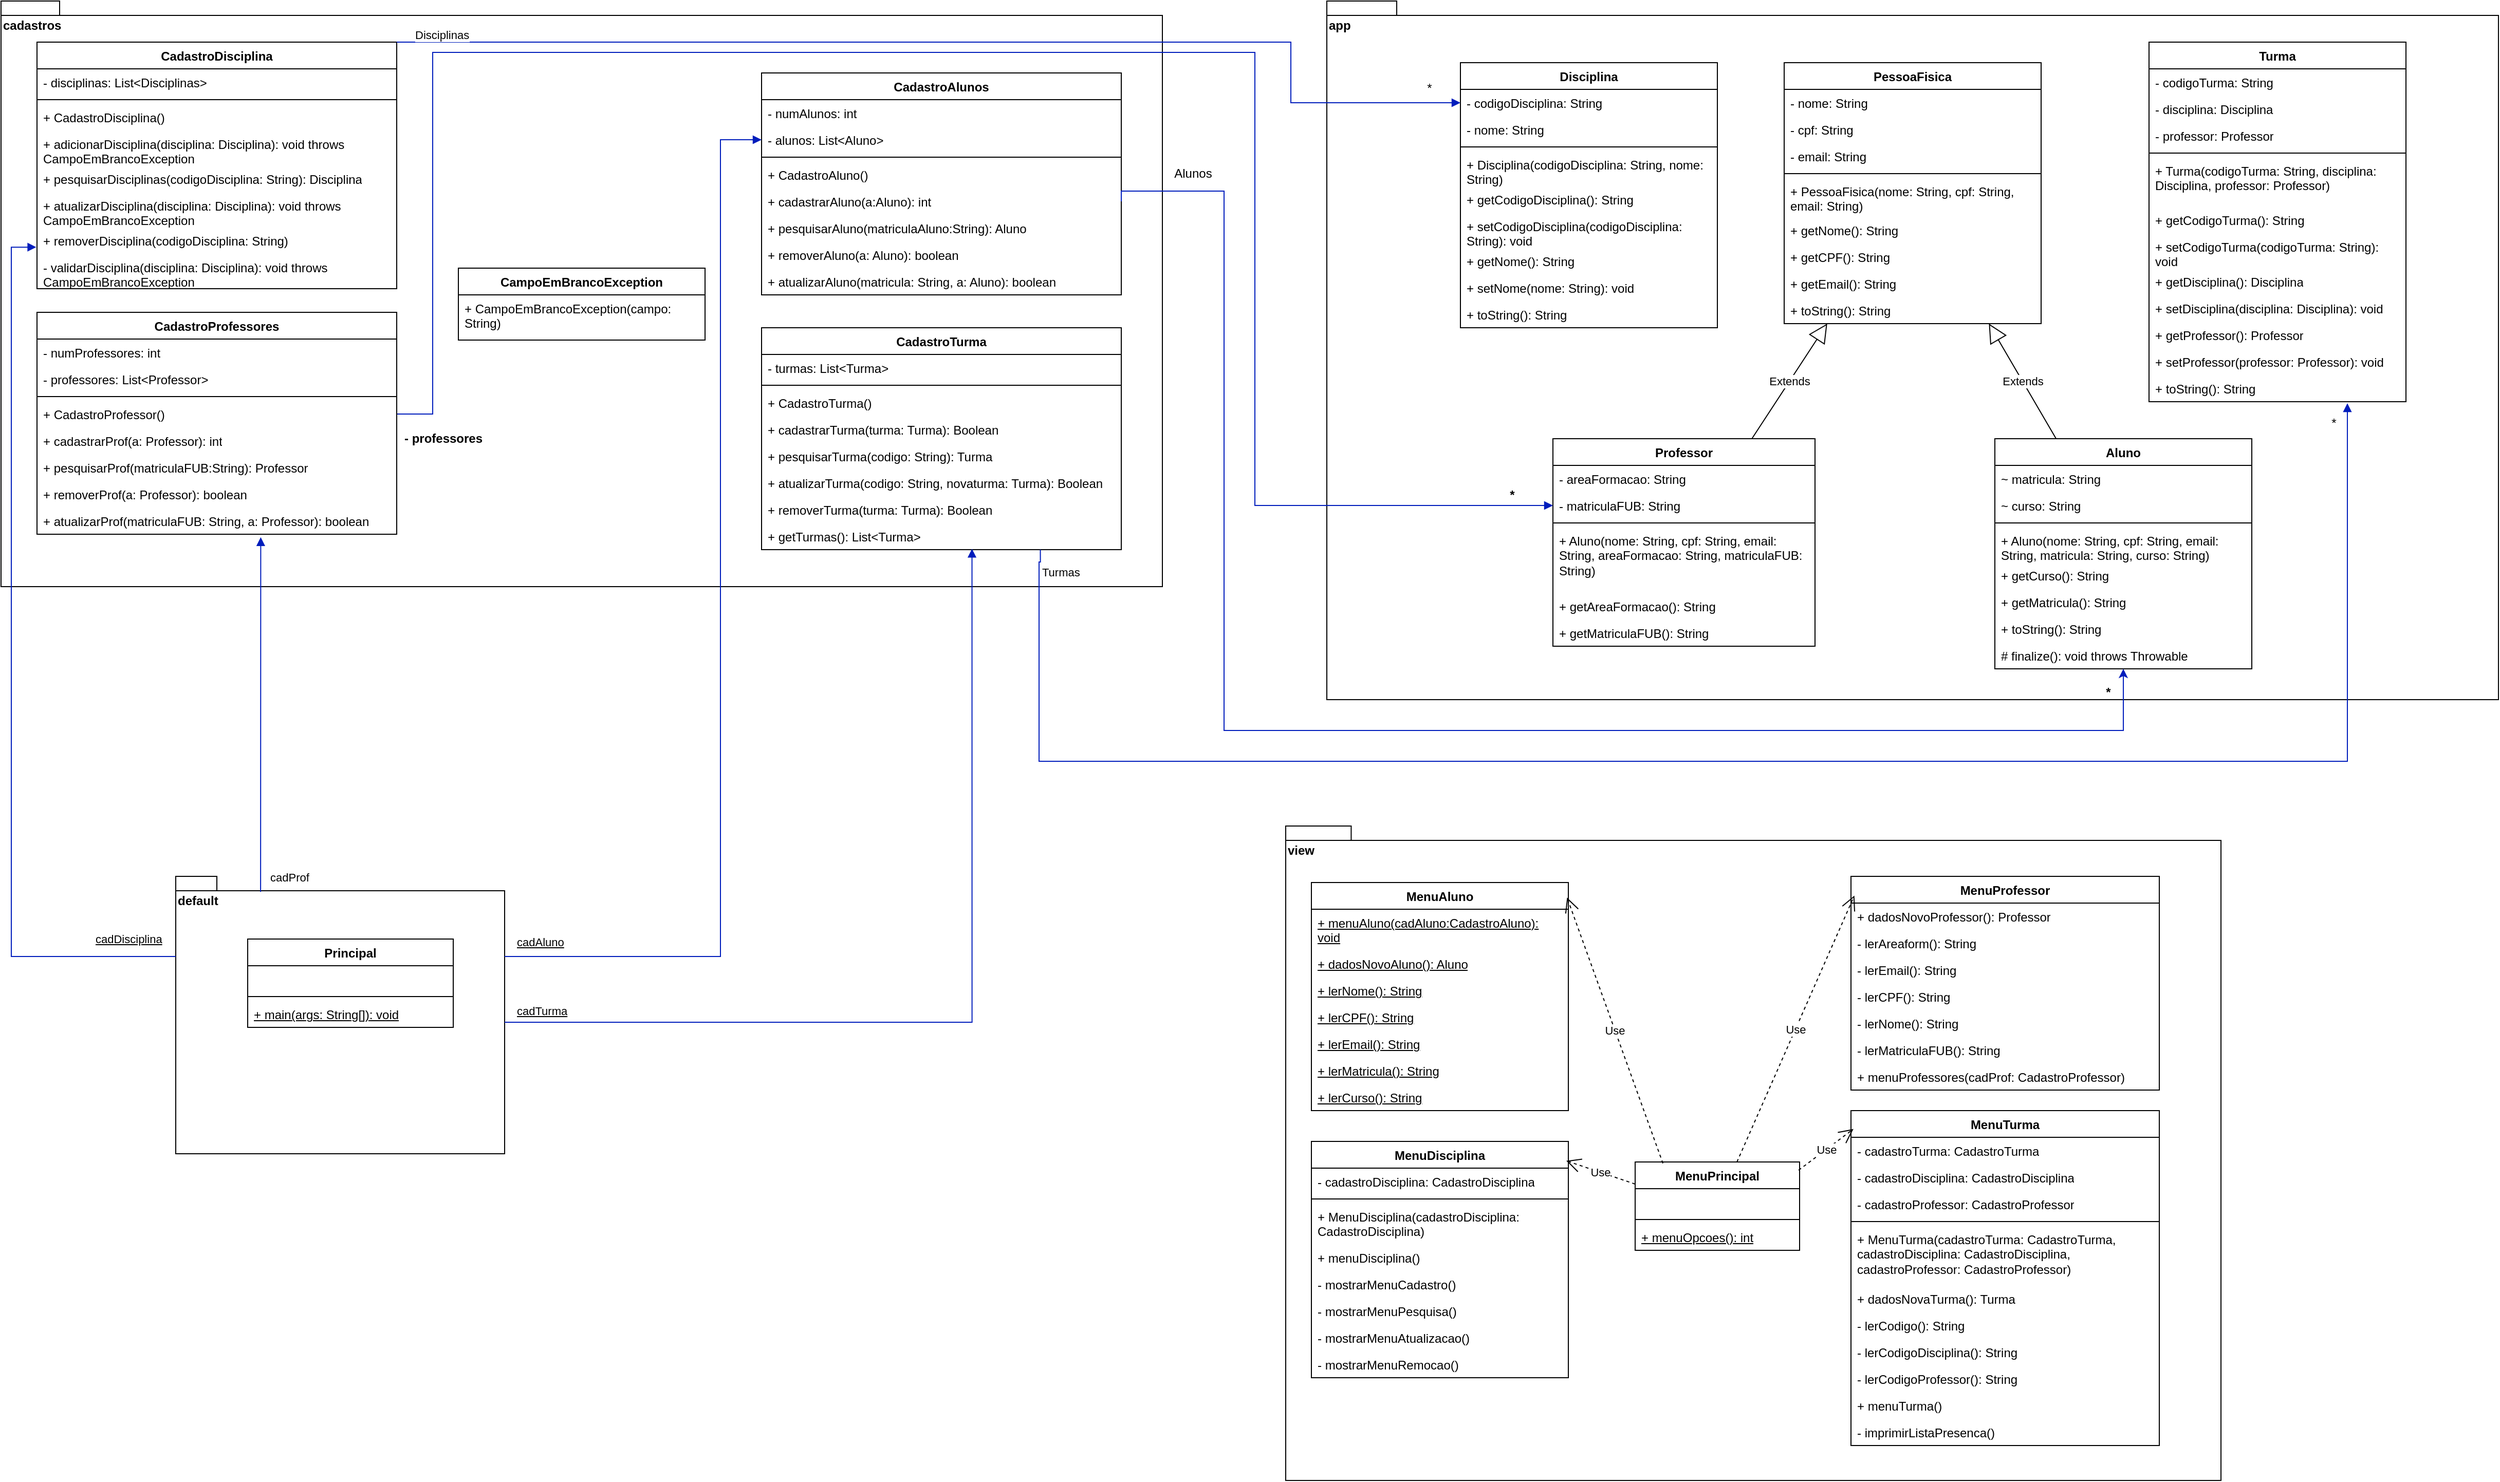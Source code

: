 <mxfile version="24.7.7">
  <diagram name="solucao1" id="-p3BaMuKOZpm5elGWVuN">
    <mxGraphModel dx="2339" dy="759" grid="1" gridSize="10" guides="1" tooltips="1" connect="1" arrows="1" fold="1" page="1" pageScale="1" pageWidth="850" pageHeight="1100" math="0" shadow="0">
      <root>
        <mxCell id="0" />
        <mxCell id="1" parent="0" />
        <mxCell id="d2u42SO0FiiJlaIi8QGN-1" value="app" style="shape=folder;fontStyle=1;spacingTop=10;tabWidth=40;tabHeight=14;tabPosition=left;html=1;whiteSpace=wrap;align=left;horizontal=1;verticalAlign=top;" parent="1" vertex="1">
          <mxGeometry x="440" y="20" width="1140" height="680" as="geometry" />
        </mxCell>
        <mxCell id="d2u42SO0FiiJlaIi8QGN-6" value="&lt;div&gt;PessoaFisica&lt;/div&gt;" style="swimlane;fontStyle=1;align=center;verticalAlign=top;childLayout=stackLayout;horizontal=1;startSize=26;horizontalStack=0;resizeParent=1;resizeParentMax=0;resizeLast=0;collapsible=1;marginBottom=0;whiteSpace=wrap;html=1;" parent="1" vertex="1">
          <mxGeometry x="885" y="80" width="250" height="254" as="geometry" />
        </mxCell>
        <mxCell id="d2u42SO0FiiJlaIi8QGN-7" value="- nome: String" style="text;strokeColor=none;fillColor=none;align=left;verticalAlign=top;spacingLeft=4;spacingRight=4;overflow=hidden;rotatable=0;points=[[0,0.5],[1,0.5]];portConstraint=eastwest;whiteSpace=wrap;html=1;" parent="d2u42SO0FiiJlaIi8QGN-6" vertex="1">
          <mxGeometry y="26" width="250" height="26" as="geometry" />
        </mxCell>
        <mxCell id="d2u42SO0FiiJlaIi8QGN-10" value="&lt;div&gt;- cpf: String&lt;/div&gt;" style="text;strokeColor=none;fillColor=none;align=left;verticalAlign=top;spacingLeft=4;spacingRight=4;overflow=hidden;rotatable=0;points=[[0,0.5],[1,0.5]];portConstraint=eastwest;whiteSpace=wrap;html=1;" parent="d2u42SO0FiiJlaIi8QGN-6" vertex="1">
          <mxGeometry y="52" width="250" height="26" as="geometry" />
        </mxCell>
        <mxCell id="d2u42SO0FiiJlaIi8QGN-11" value="&lt;div&gt;- email: String&lt;/div&gt;" style="text;strokeColor=none;fillColor=none;align=left;verticalAlign=top;spacingLeft=4;spacingRight=4;overflow=hidden;rotatable=0;points=[[0,0.5],[1,0.5]];portConstraint=eastwest;whiteSpace=wrap;html=1;" parent="d2u42SO0FiiJlaIi8QGN-6" vertex="1">
          <mxGeometry y="78" width="250" height="26" as="geometry" />
        </mxCell>
        <mxCell id="d2u42SO0FiiJlaIi8QGN-8" value="" style="line;strokeWidth=1;fillColor=none;align=left;verticalAlign=middle;spacingTop=-1;spacingLeft=3;spacingRight=3;rotatable=0;labelPosition=right;points=[];portConstraint=eastwest;strokeColor=inherit;" parent="d2u42SO0FiiJlaIi8QGN-6" vertex="1">
          <mxGeometry y="104" width="250" height="8" as="geometry" />
        </mxCell>
        <mxCell id="VTceYqMvZqKVrfDTBYch-13" value="+ PessoaFisica(nome: String, cpf: String, email: String)" style="text;strokeColor=none;fillColor=none;align=left;verticalAlign=top;spacingLeft=4;spacingRight=4;overflow=hidden;rotatable=0;points=[[0,0.5],[1,0.5]];portConstraint=eastwest;whiteSpace=wrap;html=1;" parent="d2u42SO0FiiJlaIi8QGN-6" vertex="1">
          <mxGeometry y="112" width="250" height="38" as="geometry" />
        </mxCell>
        <mxCell id="d2u42SO0FiiJlaIi8QGN-9" value="+ getNome(): String" style="text;strokeColor=none;fillColor=none;align=left;verticalAlign=top;spacingLeft=4;spacingRight=4;overflow=hidden;rotatable=0;points=[[0,0.5],[1,0.5]];portConstraint=eastwest;whiteSpace=wrap;html=1;" parent="d2u42SO0FiiJlaIi8QGN-6" vertex="1">
          <mxGeometry y="150" width="250" height="26" as="geometry" />
        </mxCell>
        <mxCell id="OhoQ3pn68nC-WnH5uwuv-24" value="+ getCPF(): String" style="text;strokeColor=none;fillColor=none;align=left;verticalAlign=top;spacingLeft=4;spacingRight=4;overflow=hidden;rotatable=0;points=[[0,0.5],[1,0.5]];portConstraint=eastwest;whiteSpace=wrap;html=1;" parent="d2u42SO0FiiJlaIi8QGN-6" vertex="1">
          <mxGeometry y="176" width="250" height="26" as="geometry" />
        </mxCell>
        <mxCell id="OhoQ3pn68nC-WnH5uwuv-25" value="+ getEmail(): String" style="text;strokeColor=none;fillColor=none;align=left;verticalAlign=top;spacingLeft=4;spacingRight=4;overflow=hidden;rotatable=0;points=[[0,0.5],[1,0.5]];portConstraint=eastwest;whiteSpace=wrap;html=1;" parent="d2u42SO0FiiJlaIi8QGN-6" vertex="1">
          <mxGeometry y="202" width="250" height="26" as="geometry" />
        </mxCell>
        <mxCell id="OhoQ3pn68nC-WnH5uwuv-26" value="+ toString(): String" style="text;strokeColor=none;fillColor=none;align=left;verticalAlign=top;spacingLeft=4;spacingRight=4;overflow=hidden;rotatable=0;points=[[0,0.5],[1,0.5]];portConstraint=eastwest;whiteSpace=wrap;html=1;" parent="d2u42SO0FiiJlaIi8QGN-6" vertex="1">
          <mxGeometry y="228" width="250" height="26" as="geometry" />
        </mxCell>
        <mxCell id="d2u42SO0FiiJlaIi8QGN-12" value="Professor" style="swimlane;fontStyle=1;align=center;verticalAlign=top;childLayout=stackLayout;horizontal=1;startSize=26;horizontalStack=0;resizeParent=1;resizeParentMax=0;resizeLast=0;collapsible=1;marginBottom=0;whiteSpace=wrap;html=1;" parent="1" vertex="1">
          <mxGeometry x="660" y="446" width="255" height="202" as="geometry" />
        </mxCell>
        <mxCell id="d2u42SO0FiiJlaIi8QGN-13" value="- areaFormacao: String" style="text;strokeColor=none;fillColor=none;align=left;verticalAlign=top;spacingLeft=4;spacingRight=4;overflow=hidden;rotatable=0;points=[[0,0.5],[1,0.5]];portConstraint=eastwest;whiteSpace=wrap;html=1;" parent="d2u42SO0FiiJlaIi8QGN-12" vertex="1">
          <mxGeometry y="26" width="255" height="26" as="geometry" />
        </mxCell>
        <mxCell id="d2u42SO0FiiJlaIi8QGN-24" value="&lt;div&gt;- matriculaFUB: String&lt;/div&gt;" style="text;strokeColor=none;fillColor=none;align=left;verticalAlign=top;spacingLeft=4;spacingRight=4;overflow=hidden;rotatable=0;points=[[0,0.5],[1,0.5]];portConstraint=eastwest;whiteSpace=wrap;html=1;" parent="d2u42SO0FiiJlaIi8QGN-12" vertex="1">
          <mxGeometry y="52" width="255" height="26" as="geometry" />
        </mxCell>
        <mxCell id="d2u42SO0FiiJlaIi8QGN-16" value="" style="line;strokeWidth=1;fillColor=none;align=left;verticalAlign=middle;spacingTop=-1;spacingLeft=3;spacingRight=3;rotatable=0;labelPosition=right;points=[];portConstraint=eastwest;strokeColor=inherit;" parent="d2u42SO0FiiJlaIi8QGN-12" vertex="1">
          <mxGeometry y="78" width="255" height="8" as="geometry" />
        </mxCell>
        <mxCell id="VTceYqMvZqKVrfDTBYch-16" value="+ Aluno(nome: String, cpf: String, email: String, areaFormacao: String, matriculaFUB: String)" style="text;strokeColor=none;fillColor=none;align=left;verticalAlign=top;spacingLeft=4;spacingRight=4;overflow=hidden;rotatable=0;points=[[0,0.5],[1,0.5]];portConstraint=eastwest;whiteSpace=wrap;html=1;" parent="d2u42SO0FiiJlaIi8QGN-12" vertex="1">
          <mxGeometry y="86" width="255" height="64" as="geometry" />
        </mxCell>
        <mxCell id="VTceYqMvZqKVrfDTBYch-17" value="+ getAreaFormacao(): String" style="text;strokeColor=none;fillColor=none;align=left;verticalAlign=top;spacingLeft=4;spacingRight=4;overflow=hidden;rotatable=0;points=[[0,0.5],[1,0.5]];portConstraint=eastwest;whiteSpace=wrap;html=1;" parent="d2u42SO0FiiJlaIi8QGN-12" vertex="1">
          <mxGeometry y="150" width="255" height="26" as="geometry" />
        </mxCell>
        <mxCell id="VTceYqMvZqKVrfDTBYch-18" value="+ getMatriculaFUB(): String" style="text;strokeColor=none;fillColor=none;align=left;verticalAlign=top;spacingLeft=4;spacingRight=4;overflow=hidden;rotatable=0;points=[[0,0.5],[1,0.5]];portConstraint=eastwest;whiteSpace=wrap;html=1;" parent="d2u42SO0FiiJlaIi8QGN-12" vertex="1">
          <mxGeometry y="176" width="255" height="26" as="geometry" />
        </mxCell>
        <mxCell id="d2u42SO0FiiJlaIi8QGN-18" value="Aluno" style="swimlane;fontStyle=1;align=center;verticalAlign=top;childLayout=stackLayout;horizontal=1;startSize=26;horizontalStack=0;resizeParent=1;resizeParentMax=0;resizeLast=0;collapsible=1;marginBottom=0;whiteSpace=wrap;html=1;" parent="1" vertex="1">
          <mxGeometry x="1090" y="446" width="250" height="224" as="geometry" />
        </mxCell>
        <mxCell id="d2u42SO0FiiJlaIi8QGN-19" value="~ matricula: String  " style="text;strokeColor=none;fillColor=none;align=left;verticalAlign=top;spacingLeft=4;spacingRight=4;overflow=hidden;rotatable=0;points=[[0,0.5],[1,0.5]];portConstraint=eastwest;whiteSpace=wrap;html=1;" parent="d2u42SO0FiiJlaIi8QGN-18" vertex="1">
          <mxGeometry y="26" width="250" height="26" as="geometry" />
        </mxCell>
        <mxCell id="d2u42SO0FiiJlaIi8QGN-20" value="~ curso: String " style="text;strokeColor=none;fillColor=none;align=left;verticalAlign=top;spacingLeft=4;spacingRight=4;overflow=hidden;rotatable=0;points=[[0,0.5],[1,0.5]];portConstraint=eastwest;whiteSpace=wrap;html=1;" parent="d2u42SO0FiiJlaIi8QGN-18" vertex="1">
          <mxGeometry y="52" width="250" height="26" as="geometry" />
        </mxCell>
        <mxCell id="d2u42SO0FiiJlaIi8QGN-22" value="" style="line;strokeWidth=1;fillColor=none;align=left;verticalAlign=middle;spacingTop=-1;spacingLeft=3;spacingRight=3;rotatable=0;labelPosition=right;points=[];portConstraint=eastwest;strokeColor=inherit;" parent="d2u42SO0FiiJlaIi8QGN-18" vertex="1">
          <mxGeometry y="78" width="250" height="8" as="geometry" />
        </mxCell>
        <mxCell id="VTceYqMvZqKVrfDTBYch-12" value="+ Aluno(nome: String, cpf: String, email: String, matricula: String, curso: String) " style="text;strokeColor=none;fillColor=none;align=left;verticalAlign=top;spacingLeft=4;spacingRight=4;overflow=hidden;rotatable=0;points=[[0,0.5],[1,0.5]];portConstraint=eastwest;whiteSpace=wrap;html=1;" parent="d2u42SO0FiiJlaIi8QGN-18" vertex="1">
          <mxGeometry y="86" width="250" height="34" as="geometry" />
        </mxCell>
        <mxCell id="d2u42SO0FiiJlaIi8QGN-23" value="+ getCurso(): String" style="text;strokeColor=none;fillColor=none;align=left;verticalAlign=top;spacingLeft=4;spacingRight=4;overflow=hidden;rotatable=0;points=[[0,0.5],[1,0.5]];portConstraint=eastwest;whiteSpace=wrap;html=1;" parent="d2u42SO0FiiJlaIi8QGN-18" vertex="1">
          <mxGeometry y="120" width="250" height="26" as="geometry" />
        </mxCell>
        <mxCell id="OhoQ3pn68nC-WnH5uwuv-28" value="&lt;div&gt;+ getMatricula(): String&lt;/div&gt;" style="text;strokeColor=none;fillColor=none;align=left;verticalAlign=top;spacingLeft=4;spacingRight=4;overflow=hidden;rotatable=0;points=[[0,0.5],[1,0.5]];portConstraint=eastwest;whiteSpace=wrap;html=1;" parent="d2u42SO0FiiJlaIi8QGN-18" vertex="1">
          <mxGeometry y="146" width="250" height="26" as="geometry" />
        </mxCell>
        <mxCell id="OhoQ3pn68nC-WnH5uwuv-29" value="+ toString(): String" style="text;strokeColor=none;fillColor=none;align=left;verticalAlign=top;spacingLeft=4;spacingRight=4;overflow=hidden;rotatable=0;points=[[0,0.5],[1,0.5]];portConstraint=eastwest;whiteSpace=wrap;html=1;" parent="d2u42SO0FiiJlaIi8QGN-18" vertex="1">
          <mxGeometry y="172" width="250" height="26" as="geometry" />
        </mxCell>
        <mxCell id="OhoQ3pn68nC-WnH5uwuv-30" value="# finalize():&amp;nbsp;void throws Throwable " style="text;strokeColor=none;fillColor=none;align=left;verticalAlign=top;spacingLeft=4;spacingRight=4;overflow=hidden;rotatable=0;points=[[0,0.5],[1,0.5]];portConstraint=eastwest;whiteSpace=wrap;html=1;" parent="d2u42SO0FiiJlaIi8QGN-18" vertex="1">
          <mxGeometry y="198" width="250" height="26" as="geometry" />
        </mxCell>
        <mxCell id="d2u42SO0FiiJlaIi8QGN-25" value="Extends" style="endArrow=block;endSize=16;endFill=0;html=1;rounded=0;" parent="1" source="d2u42SO0FiiJlaIi8QGN-12" target="d2u42SO0FiiJlaIi8QGN-6" edge="1">
          <mxGeometry width="160" relative="1" as="geometry">
            <mxPoint x="380" y="380" as="sourcePoint" />
            <mxPoint x="540" y="380" as="targetPoint" />
          </mxGeometry>
        </mxCell>
        <mxCell id="d2u42SO0FiiJlaIi8QGN-26" value="Extends" style="endArrow=block;endSize=16;endFill=0;html=1;rounded=0;" parent="1" source="d2u42SO0FiiJlaIi8QGN-18" target="d2u42SO0FiiJlaIi8QGN-6" edge="1">
          <mxGeometry width="160" relative="1" as="geometry">
            <mxPoint x="380" y="380" as="sourcePoint" />
            <mxPoint x="540" y="380" as="targetPoint" />
          </mxGeometry>
        </mxCell>
        <mxCell id="d2u42SO0FiiJlaIi8QGN-27" value="&lt;div&gt;cadastros&lt;/div&gt;" style="shape=folder;fontStyle=1;spacingTop=10;tabWidth=40;tabHeight=14;tabPosition=left;html=1;whiteSpace=wrap;align=left;horizontal=1;verticalAlign=top;" parent="1" vertex="1">
          <mxGeometry x="-850" y="20" width="1130" height="570" as="geometry" />
        </mxCell>
        <mxCell id="d2u42SO0FiiJlaIi8QGN-35" value="CadastroAlunos" style="swimlane;fontStyle=1;align=center;verticalAlign=top;childLayout=stackLayout;horizontal=1;startSize=26;horizontalStack=0;resizeParent=1;resizeParentMax=0;resizeLast=0;collapsible=1;marginBottom=0;whiteSpace=wrap;html=1;" parent="1" vertex="1">
          <mxGeometry x="-110" y="90" width="350" height="216" as="geometry" />
        </mxCell>
        <mxCell id="d2u42SO0FiiJlaIi8QGN-36" value="- numAlunos: int" style="text;strokeColor=none;fillColor=none;align=left;verticalAlign=top;spacingLeft=4;spacingRight=4;overflow=hidden;rotatable=0;points=[[0,0.5],[1,0.5]];portConstraint=eastwest;whiteSpace=wrap;html=1;" parent="d2u42SO0FiiJlaIi8QGN-35" vertex="1">
          <mxGeometry y="26" width="350" height="26" as="geometry" />
        </mxCell>
        <mxCell id="8uST7mxdApSF2YCdKlod-2" value="- alunos: List&amp;lt;Aluno&amp;gt;&lt;div&gt;&lt;br/&gt;&lt;/div&gt;" style="text;strokeColor=none;fillColor=none;align=left;verticalAlign=top;spacingLeft=4;spacingRight=4;overflow=hidden;rotatable=0;points=[[0,0.5],[1,0.5]];portConstraint=eastwest;whiteSpace=wrap;html=1;" parent="d2u42SO0FiiJlaIi8QGN-35" vertex="1">
          <mxGeometry y="52" width="350" height="26" as="geometry" />
        </mxCell>
        <mxCell id="d2u42SO0FiiJlaIi8QGN-37" value="" style="line;strokeWidth=1;fillColor=none;align=left;verticalAlign=middle;spacingTop=-1;spacingLeft=3;spacingRight=3;rotatable=0;labelPosition=right;points=[];portConstraint=eastwest;strokeColor=inherit;" parent="d2u42SO0FiiJlaIi8QGN-35" vertex="1">
          <mxGeometry y="78" width="350" height="8" as="geometry" />
        </mxCell>
        <mxCell id="8uST7mxdApSF2YCdKlod-3" value="+ CadastroAluno()" style="text;strokeColor=none;fillColor=none;align=left;verticalAlign=top;spacingLeft=4;spacingRight=4;overflow=hidden;rotatable=0;points=[[0,0.5],[1,0.5]];portConstraint=eastwest;whiteSpace=wrap;html=1;" parent="d2u42SO0FiiJlaIi8QGN-35" vertex="1">
          <mxGeometry y="86" width="350" height="26" as="geometry" />
        </mxCell>
        <mxCell id="d2u42SO0FiiJlaIi8QGN-38" value="+ cadastrarAluno(a:Aluno): int" style="text;strokeColor=none;fillColor=none;align=left;verticalAlign=top;spacingLeft=4;spacingRight=4;overflow=hidden;rotatable=0;points=[[0,0.5],[1,0.5]];portConstraint=eastwest;whiteSpace=wrap;html=1;" parent="d2u42SO0FiiJlaIi8QGN-35" vertex="1">
          <mxGeometry y="112" width="350" height="26" as="geometry" />
        </mxCell>
        <mxCell id="d2u42SO0FiiJlaIi8QGN-39" value="+ pesquisarAluno(matriculaAluno:String): Aluno" style="text;strokeColor=none;fillColor=none;align=left;verticalAlign=top;spacingLeft=4;spacingRight=4;overflow=hidden;rotatable=0;points=[[0,0.5],[1,0.5]];portConstraint=eastwest;whiteSpace=wrap;html=1;" parent="d2u42SO0FiiJlaIi8QGN-35" vertex="1">
          <mxGeometry y="138" width="350" height="26" as="geometry" />
        </mxCell>
        <mxCell id="d2u42SO0FiiJlaIi8QGN-40" value="+ removerAluno(a: Aluno): boolean" style="text;strokeColor=none;fillColor=none;align=left;verticalAlign=top;spacingLeft=4;spacingRight=4;overflow=hidden;rotatable=0;points=[[0,0.5],[1,0.5]];portConstraint=eastwest;whiteSpace=wrap;html=1;" parent="d2u42SO0FiiJlaIi8QGN-35" vertex="1">
          <mxGeometry y="164" width="350" height="26" as="geometry" />
        </mxCell>
        <mxCell id="d2u42SO0FiiJlaIi8QGN-41" value="+ atualizarAluno(matricula: String, a: Aluno): boolean" style="text;strokeColor=none;fillColor=none;align=left;verticalAlign=top;spacingLeft=4;spacingRight=4;overflow=hidden;rotatable=0;points=[[0,0.5],[1,0.5]];portConstraint=eastwest;whiteSpace=wrap;html=1;" parent="d2u42SO0FiiJlaIi8QGN-35" vertex="1">
          <mxGeometry y="190" width="350" height="26" as="geometry" />
        </mxCell>
        <mxCell id="OhoQ3pn68nC-WnH5uwuv-1" value="view" style="shape=folder;fontStyle=1;spacingTop=10;tabWidth=40;tabHeight=14;tabPosition=left;html=1;whiteSpace=wrap;align=left;horizontal=1;verticalAlign=top;" parent="1" vertex="1">
          <mxGeometry x="400" y="823" width="910" height="637" as="geometry" />
        </mxCell>
        <mxCell id="OhoQ3pn68nC-WnH5uwuv-2" value="MenuPrincipal" style="swimlane;fontStyle=1;align=center;verticalAlign=top;childLayout=stackLayout;horizontal=1;startSize=26;horizontalStack=0;resizeParent=1;resizeParentMax=0;resizeLast=0;collapsible=1;marginBottom=0;whiteSpace=wrap;html=1;" parent="1" vertex="1">
          <mxGeometry x="740" y="1150" width="160" height="86" as="geometry" />
        </mxCell>
        <mxCell id="OhoQ3pn68nC-WnH5uwuv-3" value="&amp;nbsp;" style="text;strokeColor=none;fillColor=none;align=left;verticalAlign=top;spacingLeft=4;spacingRight=4;overflow=hidden;rotatable=0;points=[[0,0.5],[1,0.5]];portConstraint=eastwest;whiteSpace=wrap;html=1;" parent="OhoQ3pn68nC-WnH5uwuv-2" vertex="1">
          <mxGeometry y="26" width="160" height="26" as="geometry" />
        </mxCell>
        <mxCell id="OhoQ3pn68nC-WnH5uwuv-4" value="" style="line;strokeWidth=1;fillColor=none;align=left;verticalAlign=middle;spacingTop=-1;spacingLeft=3;spacingRight=3;rotatable=0;labelPosition=right;points=[];portConstraint=eastwest;strokeColor=inherit;" parent="OhoQ3pn68nC-WnH5uwuv-2" vertex="1">
          <mxGeometry y="52" width="160" height="8" as="geometry" />
        </mxCell>
        <mxCell id="OhoQ3pn68nC-WnH5uwuv-5" value="+ menuOpcoes(): int" style="text;strokeColor=none;fillColor=none;align=left;verticalAlign=top;spacingLeft=4;spacingRight=4;overflow=hidden;rotatable=0;points=[[0,0.5],[1,0.5]];portConstraint=eastwest;whiteSpace=wrap;html=1;fontStyle=4;" parent="OhoQ3pn68nC-WnH5uwuv-2" vertex="1">
          <mxGeometry y="60" width="160" height="26" as="geometry" />
        </mxCell>
        <mxCell id="OhoQ3pn68nC-WnH5uwuv-6" value="MenuAluno" style="swimlane;fontStyle=1;align=center;verticalAlign=top;childLayout=stackLayout;horizontal=1;startSize=26;horizontalStack=0;resizeParent=1;resizeParentMax=0;resizeLast=0;collapsible=1;marginBottom=0;whiteSpace=wrap;html=1;" parent="1" vertex="1">
          <mxGeometry x="425" y="878" width="250" height="222" as="geometry" />
        </mxCell>
        <mxCell id="OhoQ3pn68nC-WnH5uwuv-9" value="+ menuAluno(cadAluno:CadastroAluno): void" style="text;strokeColor=none;fillColor=none;align=left;verticalAlign=top;spacingLeft=4;spacingRight=4;overflow=hidden;rotatable=0;points=[[0,0.5],[1,0.5]];portConstraint=eastwest;whiteSpace=wrap;html=1;fontStyle=4;" parent="OhoQ3pn68nC-WnH5uwuv-6" vertex="1">
          <mxGeometry y="26" width="250" height="40" as="geometry" />
        </mxCell>
        <mxCell id="OhoQ3pn68nC-WnH5uwuv-10" value="+ dadosNovoAluno(): Aluno" style="text;strokeColor=none;fillColor=none;align=left;verticalAlign=top;spacingLeft=4;spacingRight=4;overflow=hidden;rotatable=0;points=[[0,0.5],[1,0.5]];portConstraint=eastwest;whiteSpace=wrap;html=1;fontStyle=4;" parent="OhoQ3pn68nC-WnH5uwuv-6" vertex="1">
          <mxGeometry y="66" width="250" height="26" as="geometry" />
        </mxCell>
        <mxCell id="OhoQ3pn68nC-WnH5uwuv-11" value="+ lerNome(): String" style="text;strokeColor=none;fillColor=none;align=left;verticalAlign=top;spacingLeft=4;spacingRight=4;overflow=hidden;rotatable=0;points=[[0,0.5],[1,0.5]];portConstraint=eastwest;whiteSpace=wrap;html=1;fontStyle=4;" parent="OhoQ3pn68nC-WnH5uwuv-6" vertex="1">
          <mxGeometry y="92" width="250" height="26" as="geometry" />
        </mxCell>
        <mxCell id="OhoQ3pn68nC-WnH5uwuv-15" value="+ lerCPF(): String" style="text;strokeColor=none;fillColor=none;align=left;verticalAlign=top;spacingLeft=4;spacingRight=4;overflow=hidden;rotatable=0;points=[[0,0.5],[1,0.5]];portConstraint=eastwest;whiteSpace=wrap;html=1;fontStyle=4;" parent="OhoQ3pn68nC-WnH5uwuv-6" vertex="1">
          <mxGeometry y="118" width="250" height="26" as="geometry" />
        </mxCell>
        <mxCell id="OhoQ3pn68nC-WnH5uwuv-12" value="+ lerEmail(): String" style="text;strokeColor=none;fillColor=none;align=left;verticalAlign=top;spacingLeft=4;spacingRight=4;overflow=hidden;rotatable=0;points=[[0,0.5],[1,0.5]];portConstraint=eastwest;whiteSpace=wrap;html=1;fontStyle=4;" parent="OhoQ3pn68nC-WnH5uwuv-6" vertex="1">
          <mxGeometry y="144" width="250" height="26" as="geometry" />
        </mxCell>
        <mxCell id="OhoQ3pn68nC-WnH5uwuv-13" value="+ lerMatricula(): String" style="text;strokeColor=none;fillColor=none;align=left;verticalAlign=top;spacingLeft=4;spacingRight=4;overflow=hidden;rotatable=0;points=[[0,0.5],[1,0.5]];portConstraint=eastwest;whiteSpace=wrap;html=1;fontStyle=4;" parent="OhoQ3pn68nC-WnH5uwuv-6" vertex="1">
          <mxGeometry y="170" width="250" height="26" as="geometry" />
        </mxCell>
        <mxCell id="OhoQ3pn68nC-WnH5uwuv-14" value="+ lerCurso(): String" style="text;strokeColor=none;fillColor=none;align=left;verticalAlign=top;spacingLeft=4;spacingRight=4;overflow=hidden;rotatable=0;points=[[0,0.5],[1,0.5]];portConstraint=eastwest;whiteSpace=wrap;html=1;fontStyle=4;" parent="OhoQ3pn68nC-WnH5uwuv-6" vertex="1">
          <mxGeometry y="196" width="250" height="26" as="geometry" />
        </mxCell>
        <mxCell id="OhoQ3pn68nC-WnH5uwuv-17" value="default" style="shape=folder;fontStyle=1;spacingTop=10;tabWidth=40;tabHeight=14;tabPosition=left;html=1;whiteSpace=wrap;verticalAlign=top;align=left;" parent="1" vertex="1">
          <mxGeometry x="-680" y="872" width="320" height="270" as="geometry" />
        </mxCell>
        <mxCell id="OhoQ3pn68nC-WnH5uwuv-18" value="Principal" style="swimlane;fontStyle=1;align=center;verticalAlign=top;childLayout=stackLayout;horizontal=1;startSize=26;horizontalStack=0;resizeParent=1;resizeParentMax=0;resizeLast=0;collapsible=1;marginBottom=0;whiteSpace=wrap;html=1;" parent="1" vertex="1">
          <mxGeometry x="-610" y="933" width="200" height="86" as="geometry" />
        </mxCell>
        <mxCell id="OhoQ3pn68nC-WnH5uwuv-19" value="&amp;nbsp;" style="text;strokeColor=none;fillColor=none;align=left;verticalAlign=top;spacingLeft=4;spacingRight=4;overflow=hidden;rotatable=0;points=[[0,0.5],[1,0.5]];portConstraint=eastwest;whiteSpace=wrap;html=1;" parent="OhoQ3pn68nC-WnH5uwuv-18" vertex="1">
          <mxGeometry y="26" width="200" height="26" as="geometry" />
        </mxCell>
        <mxCell id="OhoQ3pn68nC-WnH5uwuv-20" value="" style="line;strokeWidth=1;fillColor=none;align=left;verticalAlign=middle;spacingTop=-1;spacingLeft=3;spacingRight=3;rotatable=0;labelPosition=right;points=[];portConstraint=eastwest;strokeColor=inherit;" parent="OhoQ3pn68nC-WnH5uwuv-18" vertex="1">
          <mxGeometry y="52" width="200" height="8" as="geometry" />
        </mxCell>
        <mxCell id="OhoQ3pn68nC-WnH5uwuv-21" value="+ main(args: String[]): void" style="text;strokeColor=none;fillColor=none;align=left;verticalAlign=top;spacingLeft=4;spacingRight=4;overflow=hidden;rotatable=0;points=[[0,0.5],[1,0.5]];portConstraint=eastwest;whiteSpace=wrap;html=1;fontStyle=4;" parent="OhoQ3pn68nC-WnH5uwuv-18" vertex="1">
          <mxGeometry y="60" width="200" height="26" as="geometry" />
        </mxCell>
        <mxCell id="OhoQ3pn68nC-WnH5uwuv-22" value="" style="endArrow=block;endFill=1;html=1;edgeStyle=orthogonalEdgeStyle;align=left;verticalAlign=top;rounded=0;exitX=0;exitY=0;exitDx=320;exitDy=78;exitPerimeter=0;entryX=0;entryY=0.5;entryDx=0;entryDy=0;fillColor=#0050ef;strokeColor=#001DBC;" parent="1" source="OhoQ3pn68nC-WnH5uwuv-17" target="8uST7mxdApSF2YCdKlod-2" edge="1">
          <mxGeometry x="-1" relative="1" as="geometry">
            <mxPoint x="800" y="872" as="sourcePoint" />
            <mxPoint x="-90" y="670" as="targetPoint" />
            <Array as="points">
              <mxPoint x="-150" y="950" />
              <mxPoint x="-150" y="155" />
            </Array>
          </mxGeometry>
        </mxCell>
        <mxCell id="OhoQ3pn68nC-WnH5uwuv-23" value="cadAluno" style="edgeLabel;resizable=0;html=1;align=left;verticalAlign=bottom;fontStyle=4;" parent="OhoQ3pn68nC-WnH5uwuv-22" connectable="0" vertex="1">
          <mxGeometry x="-1" relative="1" as="geometry">
            <mxPoint x="10" y="-6" as="offset" />
          </mxGeometry>
        </mxCell>
        <mxCell id="d2u42SO0FiiJlaIi8QGN-48" value="*" style="text;align=center;fontStyle=1;verticalAlign=middle;spacingLeft=3;spacingRight=3;strokeColor=none;rotatable=0;points=[[0,0.5],[1,0.5]];portConstraint=eastwest;html=1;" parent="1" vertex="1">
          <mxGeometry x="1160" y="680" width="80" height="26" as="geometry" />
        </mxCell>
        <mxCell id="d2u42SO0FiiJlaIi8QGN-44" value="- professores" style="text;align=center;fontStyle=1;verticalAlign=middle;spacingLeft=3;spacingRight=3;strokeColor=none;rotatable=0;points=[[0,0.5],[1,0.5]];portConstraint=eastwest;html=1;" parent="1" vertex="1">
          <mxGeometry x="-460" y="433" width="80" height="26" as="geometry" />
        </mxCell>
        <mxCell id="d2u42SO0FiiJlaIi8QGN-43" style="edgeStyle=orthogonalEdgeStyle;rounded=0;orthogonalLoop=1;jettySize=auto;html=1;strokeColor=#001DBC;fillColor=#0050ef;exitX=1;exitY=0.5;exitDx=0;exitDy=0;" parent="1" source="d2u42SO0FiiJlaIi8QGN-38" target="d2u42SO0FiiJlaIi8QGN-18" edge="1">
          <mxGeometry relative="1" as="geometry">
            <Array as="points">
              <mxPoint x="240" y="205" />
              <mxPoint x="340" y="205" />
              <mxPoint x="340" y="730" />
              <mxPoint x="1215" y="730" />
            </Array>
          </mxGeometry>
        </mxCell>
        <mxCell id="sfMZy9mqWGkMuVcWeqMY-1" value="Turma" style="swimlane;fontStyle=1;align=center;verticalAlign=top;childLayout=stackLayout;horizontal=1;startSize=26;horizontalStack=0;resizeParent=1;resizeParentMax=0;resizeLast=0;collapsible=1;marginBottom=0;whiteSpace=wrap;html=1;" parent="1" vertex="1">
          <mxGeometry x="1240" y="60" width="250" height="350" as="geometry" />
        </mxCell>
        <mxCell id="sfMZy9mqWGkMuVcWeqMY-2" value="- codigoTurma: String " style="text;strokeColor=none;fillColor=none;align=left;verticalAlign=top;spacingLeft=4;spacingRight=4;overflow=hidden;rotatable=0;points=[[0,0.5],[1,0.5]];portConstraint=eastwest;whiteSpace=wrap;html=1;" parent="sfMZy9mqWGkMuVcWeqMY-1" vertex="1">
          <mxGeometry y="26" width="250" height="26" as="geometry" />
        </mxCell>
        <mxCell id="VTceYqMvZqKVrfDTBYch-2" value="- disciplina: Disciplina " style="text;strokeColor=none;fillColor=none;align=left;verticalAlign=top;spacingLeft=4;spacingRight=4;overflow=hidden;rotatable=0;points=[[0,0.5],[1,0.5]];portConstraint=eastwest;whiteSpace=wrap;html=1;" parent="sfMZy9mqWGkMuVcWeqMY-1" vertex="1">
          <mxGeometry y="52" width="250" height="26" as="geometry" />
        </mxCell>
        <mxCell id="VTceYqMvZqKVrfDTBYch-3" value="- professor: Professor  " style="text;strokeColor=none;fillColor=none;align=left;verticalAlign=top;spacingLeft=4;spacingRight=4;overflow=hidden;rotatable=0;points=[[0,0.5],[1,0.5]];portConstraint=eastwest;whiteSpace=wrap;html=1;" parent="sfMZy9mqWGkMuVcWeqMY-1" vertex="1">
          <mxGeometry y="78" width="250" height="26" as="geometry" />
        </mxCell>
        <mxCell id="sfMZy9mqWGkMuVcWeqMY-3" value="" style="line;strokeWidth=1;fillColor=none;align=left;verticalAlign=middle;spacingTop=-1;spacingLeft=3;spacingRight=3;rotatable=0;labelPosition=right;points=[];portConstraint=eastwest;strokeColor=inherit;" parent="sfMZy9mqWGkMuVcWeqMY-1" vertex="1">
          <mxGeometry y="104" width="250" height="8" as="geometry" />
        </mxCell>
        <mxCell id="VTceYqMvZqKVrfDTBYch-5" value="+ Turma(codigoTurma: String, disciplina: Disciplina,&amp;nbsp;professor: Professor) " style="text;strokeColor=none;fillColor=none;align=left;verticalAlign=top;spacingLeft=4;spacingRight=4;overflow=hidden;rotatable=0;points=[[0,0.5],[1,0.5]];portConstraint=eastwest;whiteSpace=wrap;html=1;" parent="sfMZy9mqWGkMuVcWeqMY-1" vertex="1">
          <mxGeometry y="112" width="250" height="48" as="geometry" />
        </mxCell>
        <mxCell id="VTceYqMvZqKVrfDTBYch-6" value="+ getCodigoTurma(): String   " style="text;strokeColor=none;fillColor=none;align=left;verticalAlign=top;spacingLeft=4;spacingRight=4;overflow=hidden;rotatable=0;points=[[0,0.5],[1,0.5]];portConstraint=eastwest;whiteSpace=wrap;html=1;" parent="sfMZy9mqWGkMuVcWeqMY-1" vertex="1">
          <mxGeometry y="160" width="250" height="26" as="geometry" />
        </mxCell>
        <mxCell id="VTceYqMvZqKVrfDTBYch-7" value="+ setCodigoTurma(codigoTurma: String): void" style="text;strokeColor=none;fillColor=none;align=left;verticalAlign=top;spacingLeft=4;spacingRight=4;overflow=hidden;rotatable=0;points=[[0,0.5],[1,0.5]];portConstraint=eastwest;whiteSpace=wrap;html=1;" parent="sfMZy9mqWGkMuVcWeqMY-1" vertex="1">
          <mxGeometry y="186" width="250" height="34" as="geometry" />
        </mxCell>
        <mxCell id="VTceYqMvZqKVrfDTBYch-10" value="+ getDisciplina(): Disciplina" style="text;strokeColor=none;fillColor=none;align=left;verticalAlign=top;spacingLeft=4;spacingRight=4;overflow=hidden;rotatable=0;points=[[0,0.5],[1,0.5]];portConstraint=eastwest;whiteSpace=wrap;html=1;" parent="sfMZy9mqWGkMuVcWeqMY-1" vertex="1">
          <mxGeometry y="220" width="250" height="26" as="geometry" />
        </mxCell>
        <mxCell id="VTceYqMvZqKVrfDTBYch-9" value="+ setDisciplina(disciplina: Disciplina): void " style="text;strokeColor=none;fillColor=none;align=left;verticalAlign=top;spacingLeft=4;spacingRight=4;overflow=hidden;rotatable=0;points=[[0,0.5],[1,0.5]];portConstraint=eastwest;whiteSpace=wrap;html=1;" parent="sfMZy9mqWGkMuVcWeqMY-1" vertex="1">
          <mxGeometry y="246" width="250" height="26" as="geometry" />
        </mxCell>
        <mxCell id="VTceYqMvZqKVrfDTBYch-8" value="+ getProfessor(): Professor  " style="text;strokeColor=none;fillColor=none;align=left;verticalAlign=top;spacingLeft=4;spacingRight=4;overflow=hidden;rotatable=0;points=[[0,0.5],[1,0.5]];portConstraint=eastwest;whiteSpace=wrap;html=1;" parent="sfMZy9mqWGkMuVcWeqMY-1" vertex="1">
          <mxGeometry y="272" width="250" height="26" as="geometry" />
        </mxCell>
        <mxCell id="sfMZy9mqWGkMuVcWeqMY-4" value="+ setProfessor(professor: Professor): void" style="text;strokeColor=none;fillColor=none;align=left;verticalAlign=top;spacingLeft=4;spacingRight=4;overflow=hidden;rotatable=0;points=[[0,0.5],[1,0.5]];portConstraint=eastwest;whiteSpace=wrap;html=1;" parent="sfMZy9mqWGkMuVcWeqMY-1" vertex="1">
          <mxGeometry y="298" width="250" height="26" as="geometry" />
        </mxCell>
        <mxCell id="VTceYqMvZqKVrfDTBYch-11" value="+ toString(): String " style="text;strokeColor=none;fillColor=none;align=left;verticalAlign=top;spacingLeft=4;spacingRight=4;overflow=hidden;rotatable=0;points=[[0,0.5],[1,0.5]];portConstraint=eastwest;whiteSpace=wrap;html=1;" parent="sfMZy9mqWGkMuVcWeqMY-1" vertex="1">
          <mxGeometry y="324" width="250" height="26" as="geometry" />
        </mxCell>
        <mxCell id="d2u42SO0FiiJlaIi8QGN-45" value="*" style="text;align=center;fontStyle=1;verticalAlign=middle;spacingLeft=3;spacingRight=3;strokeColor=none;rotatable=0;points=[[0,0.5],[1,0.5]];portConstraint=eastwest;html=1;" parent="1" vertex="1">
          <mxGeometry x="580" y="488" width="80" height="26" as="geometry" />
        </mxCell>
        <mxCell id="sfMZy9mqWGkMuVcWeqMY-7" value="" style="endArrow=block;endFill=1;html=1;edgeStyle=orthogonalEdgeStyle;align=left;verticalAlign=top;rounded=0;exitX=1;exitY=0.5;exitDx=0;exitDy=0;entryX=0;entryY=0.5;entryDx=0;entryDy=0;fillColor=#0050ef;strokeColor=#001DBC;" parent="1" source="8uST7mxdApSF2YCdKlod-5" target="d2u42SO0FiiJlaIi8QGN-24" edge="1">
          <mxGeometry x="-1" relative="1" as="geometry">
            <mxPoint x="370" y="350" as="sourcePoint" />
            <mxPoint x="530" y="350" as="targetPoint" />
            <Array as="points">
              <mxPoint x="-430" y="422" />
              <mxPoint x="-430" y="70" />
              <mxPoint x="370" y="70" />
              <mxPoint x="370" y="511" />
            </Array>
          </mxGeometry>
        </mxCell>
        <mxCell id="sfMZy9mqWGkMuVcWeqMY-9" value="Disciplina" style="swimlane;fontStyle=1;align=center;verticalAlign=top;childLayout=stackLayout;horizontal=1;startSize=26;horizontalStack=0;resizeParent=1;resizeParentMax=0;resizeLast=0;collapsible=1;marginBottom=0;whiteSpace=wrap;html=1;" parent="1" vertex="1">
          <mxGeometry x="570" y="80" width="250" height="258" as="geometry" />
        </mxCell>
        <mxCell id="sfMZy9mqWGkMuVcWeqMY-10" value="- codigoDisciplina: String" style="text;strokeColor=none;fillColor=none;align=left;verticalAlign=top;spacingLeft=4;spacingRight=4;overflow=hidden;rotatable=0;points=[[0,0.5],[1,0.5]];portConstraint=eastwest;whiteSpace=wrap;html=1;" parent="sfMZy9mqWGkMuVcWeqMY-9" vertex="1">
          <mxGeometry y="26" width="250" height="26" as="geometry" />
        </mxCell>
        <mxCell id="VTceYqMvZqKVrfDTBYch-19" value="- nome: String" style="text;strokeColor=none;fillColor=none;align=left;verticalAlign=top;spacingLeft=4;spacingRight=4;overflow=hidden;rotatable=0;points=[[0,0.5],[1,0.5]];portConstraint=eastwest;whiteSpace=wrap;html=1;" parent="sfMZy9mqWGkMuVcWeqMY-9" vertex="1">
          <mxGeometry y="52" width="250" height="26" as="geometry" />
        </mxCell>
        <mxCell id="sfMZy9mqWGkMuVcWeqMY-11" value="" style="line;strokeWidth=1;fillColor=none;align=left;verticalAlign=middle;spacingTop=-1;spacingLeft=3;spacingRight=3;rotatable=0;labelPosition=right;points=[];portConstraint=eastwest;strokeColor=inherit;" parent="sfMZy9mqWGkMuVcWeqMY-9" vertex="1">
          <mxGeometry y="78" width="250" height="8" as="geometry" />
        </mxCell>
        <mxCell id="VTceYqMvZqKVrfDTBYch-20" value="+ Disciplina(codigoDisciplina: String, nome: String)&lt;div&gt;&lt;br/&gt;&lt;/div&gt;" style="text;strokeColor=none;fillColor=none;align=left;verticalAlign=top;spacingLeft=4;spacingRight=4;overflow=hidden;rotatable=0;points=[[0,0.5],[1,0.5]];portConstraint=eastwest;whiteSpace=wrap;html=1;" parent="sfMZy9mqWGkMuVcWeqMY-9" vertex="1">
          <mxGeometry y="86" width="250" height="34" as="geometry" />
        </mxCell>
        <mxCell id="VTceYqMvZqKVrfDTBYch-21" value="+ getCodigoDisciplina(): String&lt;div&gt;&lt;br/&gt;&lt;/div&gt;" style="text;strokeColor=none;fillColor=none;align=left;verticalAlign=top;spacingLeft=4;spacingRight=4;overflow=hidden;rotatable=0;points=[[0,0.5],[1,0.5]];portConstraint=eastwest;whiteSpace=wrap;html=1;" parent="sfMZy9mqWGkMuVcWeqMY-9" vertex="1">
          <mxGeometry y="120" width="250" height="26" as="geometry" />
        </mxCell>
        <mxCell id="VTceYqMvZqKVrfDTBYch-23" value="+ setCodigoDisciplina(codigoDisciplina: String): void&lt;div&gt;&lt;br/&gt;&lt;/div&gt;" style="text;strokeColor=none;fillColor=none;align=left;verticalAlign=top;spacingLeft=4;spacingRight=4;overflow=hidden;rotatable=0;points=[[0,0.5],[1,0.5]];portConstraint=eastwest;whiteSpace=wrap;html=1;" parent="sfMZy9mqWGkMuVcWeqMY-9" vertex="1">
          <mxGeometry y="146" width="250" height="34" as="geometry" />
        </mxCell>
        <mxCell id="VTceYqMvZqKVrfDTBYch-24" value="+ getNome(): String&lt;div&gt;&lt;br/&gt;&lt;/div&gt;" style="text;strokeColor=none;fillColor=none;align=left;verticalAlign=top;spacingLeft=4;spacingRight=4;overflow=hidden;rotatable=0;points=[[0,0.5],[1,0.5]];portConstraint=eastwest;whiteSpace=wrap;html=1;" parent="sfMZy9mqWGkMuVcWeqMY-9" vertex="1">
          <mxGeometry y="180" width="250" height="26" as="geometry" />
        </mxCell>
        <mxCell id="VTceYqMvZqKVrfDTBYch-22" value="+ setNome(nome: String): void&lt;div&gt;&lt;br/&gt;&lt;/div&gt;" style="text;strokeColor=none;fillColor=none;align=left;verticalAlign=top;spacingLeft=4;spacingRight=4;overflow=hidden;rotatable=0;points=[[0,0.5],[1,0.5]];portConstraint=eastwest;whiteSpace=wrap;html=1;" parent="sfMZy9mqWGkMuVcWeqMY-9" vertex="1">
          <mxGeometry y="206" width="250" height="26" as="geometry" />
        </mxCell>
        <mxCell id="VTceYqMvZqKVrfDTBYch-26" value="+ toString(): String" style="text;strokeColor=none;fillColor=none;align=left;verticalAlign=top;spacingLeft=4;spacingRight=4;overflow=hidden;rotatable=0;points=[[0,0.5],[1,0.5]];portConstraint=eastwest;whiteSpace=wrap;html=1;" parent="sfMZy9mqWGkMuVcWeqMY-9" vertex="1">
          <mxGeometry y="232" width="250" height="26" as="geometry" />
        </mxCell>
        <mxCell id="8uST7mxdApSF2YCdKlod-6" value="CadastroDisciplina" style="swimlane;fontStyle=1;align=center;verticalAlign=top;childLayout=stackLayout;horizontal=1;startSize=26;horizontalStack=0;resizeParent=1;resizeParentMax=0;resizeLast=0;collapsible=1;marginBottom=0;whiteSpace=wrap;html=1;" parent="1" vertex="1">
          <mxGeometry x="-815" y="60" width="350" height="240" as="geometry" />
        </mxCell>
        <mxCell id="8uST7mxdApSF2YCdKlod-7" value="- disciplinas: List&amp;lt;Disciplinas&amp;gt;" style="text;strokeColor=none;fillColor=none;align=left;verticalAlign=top;spacingLeft=4;spacingRight=4;overflow=hidden;rotatable=0;points=[[0,0.5],[1,0.5]];portConstraint=eastwest;whiteSpace=wrap;html=1;" parent="8uST7mxdApSF2YCdKlod-6" vertex="1">
          <mxGeometry y="26" width="350" height="26" as="geometry" />
        </mxCell>
        <mxCell id="8uST7mxdApSF2YCdKlod-8" value="" style="line;strokeWidth=1;fillColor=none;align=left;verticalAlign=middle;spacingTop=-1;spacingLeft=3;spacingRight=3;rotatable=0;labelPosition=right;points=[];portConstraint=eastwest;strokeColor=inherit;" parent="8uST7mxdApSF2YCdKlod-6" vertex="1">
          <mxGeometry y="52" width="350" height="8" as="geometry" />
        </mxCell>
        <mxCell id="8uST7mxdApSF2YCdKlod-9" value="+ CadastroDisciplina()" style="text;strokeColor=none;fillColor=none;align=left;verticalAlign=top;spacingLeft=4;spacingRight=4;overflow=hidden;rotatable=0;points=[[0,0.5],[1,0.5]];portConstraint=eastwest;whiteSpace=wrap;html=1;" parent="8uST7mxdApSF2YCdKlod-6" vertex="1">
          <mxGeometry y="60" width="350" height="26" as="geometry" />
        </mxCell>
        <mxCell id="8uST7mxdApSF2YCdKlod-10" value="+ adicionarDisciplina(disciplina: Disciplina): void throws CampoEmBrancoException" style="text;strokeColor=none;fillColor=none;align=left;verticalAlign=top;spacingLeft=4;spacingRight=4;overflow=hidden;rotatable=0;points=[[0,0.5],[1,0.5]];portConstraint=eastwest;whiteSpace=wrap;html=1;" parent="8uST7mxdApSF2YCdKlod-6" vertex="1">
          <mxGeometry y="86" width="350" height="34" as="geometry" />
        </mxCell>
        <mxCell id="8uST7mxdApSF2YCdKlod-11" value="+ pesquisarDisciplinas(codigoDisciplina: String): Disciplina" style="text;strokeColor=none;fillColor=none;align=left;verticalAlign=top;spacingLeft=4;spacingRight=4;overflow=hidden;rotatable=0;points=[[0,0.5],[1,0.5]];portConstraint=eastwest;whiteSpace=wrap;html=1;" parent="8uST7mxdApSF2YCdKlod-6" vertex="1">
          <mxGeometry y="120" width="350" height="26" as="geometry" />
        </mxCell>
        <mxCell id="8uST7mxdApSF2YCdKlod-13" value="+ atualizarDisciplina(disciplina: Disciplina): void throws CampoEmBrancoException" style="text;strokeColor=none;fillColor=none;align=left;verticalAlign=top;spacingLeft=4;spacingRight=4;overflow=hidden;rotatable=0;points=[[0,0.5],[1,0.5]];portConstraint=eastwest;whiteSpace=wrap;html=1;" parent="8uST7mxdApSF2YCdKlod-6" vertex="1">
          <mxGeometry y="146" width="350" height="34" as="geometry" />
        </mxCell>
        <mxCell id="8uST7mxdApSF2YCdKlod-14" value="+ removerDisciplina(codigoDisciplina: String)" style="text;strokeColor=none;fillColor=none;align=left;verticalAlign=top;spacingLeft=4;spacingRight=4;overflow=hidden;rotatable=0;points=[[0,0.5],[1,0.5]];portConstraint=eastwest;whiteSpace=wrap;html=1;" parent="8uST7mxdApSF2YCdKlod-6" vertex="1">
          <mxGeometry y="180" width="350" height="26" as="geometry" />
        </mxCell>
        <mxCell id="8uST7mxdApSF2YCdKlod-15" value="- validarDisciplina(disciplina: Disciplina): void throws CampoEmBrancoException" style="text;strokeColor=none;fillColor=none;align=left;verticalAlign=top;spacingLeft=4;spacingRight=4;overflow=hidden;rotatable=0;points=[[0,0.5],[1,0.5]];portConstraint=eastwest;whiteSpace=wrap;html=1;" parent="8uST7mxdApSF2YCdKlod-6" vertex="1">
          <mxGeometry y="206" width="350" height="34" as="geometry" />
        </mxCell>
        <mxCell id="8uST7mxdApSF2YCdKlod-16" value="CadastroTurma" style="swimlane;fontStyle=1;align=center;verticalAlign=top;childLayout=stackLayout;horizontal=1;startSize=26;horizontalStack=0;resizeParent=1;resizeParentMax=0;resizeLast=0;collapsible=1;marginBottom=0;whiteSpace=wrap;html=1;" parent="1" vertex="1">
          <mxGeometry x="-110" y="338" width="350" height="216" as="geometry" />
        </mxCell>
        <mxCell id="8uST7mxdApSF2YCdKlod-17" value="- turmas: List&amp;lt;Turma&amp;gt;" style="text;strokeColor=none;fillColor=none;align=left;verticalAlign=top;spacingLeft=4;spacingRight=4;overflow=hidden;rotatable=0;points=[[0,0.5],[1,0.5]];portConstraint=eastwest;whiteSpace=wrap;html=1;" parent="8uST7mxdApSF2YCdKlod-16" vertex="1">
          <mxGeometry y="26" width="350" height="26" as="geometry" />
        </mxCell>
        <mxCell id="8uST7mxdApSF2YCdKlod-18" value="" style="line;strokeWidth=1;fillColor=none;align=left;verticalAlign=middle;spacingTop=-1;spacingLeft=3;spacingRight=3;rotatable=0;labelPosition=right;points=[];portConstraint=eastwest;strokeColor=inherit;" parent="8uST7mxdApSF2YCdKlod-16" vertex="1">
          <mxGeometry y="52" width="350" height="8" as="geometry" />
        </mxCell>
        <mxCell id="8uST7mxdApSF2YCdKlod-19" value="+ CadastroTurma()" style="text;strokeColor=none;fillColor=none;align=left;verticalAlign=top;spacingLeft=4;spacingRight=4;overflow=hidden;rotatable=0;points=[[0,0.5],[1,0.5]];portConstraint=eastwest;whiteSpace=wrap;html=1;" parent="8uST7mxdApSF2YCdKlod-16" vertex="1">
          <mxGeometry y="60" width="350" height="26" as="geometry" />
        </mxCell>
        <mxCell id="8uST7mxdApSF2YCdKlod-20" value="+ cadastrarTurma(turma: Turma): Boolean" style="text;strokeColor=none;fillColor=none;align=left;verticalAlign=top;spacingLeft=4;spacingRight=4;overflow=hidden;rotatable=0;points=[[0,0.5],[1,0.5]];portConstraint=eastwest;whiteSpace=wrap;html=1;" parent="8uST7mxdApSF2YCdKlod-16" vertex="1">
          <mxGeometry y="86" width="350" height="26" as="geometry" />
        </mxCell>
        <mxCell id="8uST7mxdApSF2YCdKlod-21" value="+ pesquisarTurma(codigo: String): Turma" style="text;strokeColor=none;fillColor=none;align=left;verticalAlign=top;spacingLeft=4;spacingRight=4;overflow=hidden;rotatable=0;points=[[0,0.5],[1,0.5]];portConstraint=eastwest;whiteSpace=wrap;html=1;" parent="8uST7mxdApSF2YCdKlod-16" vertex="1">
          <mxGeometry y="112" width="350" height="26" as="geometry" />
        </mxCell>
        <mxCell id="8uST7mxdApSF2YCdKlod-22" value="+ atualizarTurma(codigo: String, novaturma: Turma): Boolean" style="text;strokeColor=none;fillColor=none;align=left;verticalAlign=top;spacingLeft=4;spacingRight=4;overflow=hidden;rotatable=0;points=[[0,0.5],[1,0.5]];portConstraint=eastwest;whiteSpace=wrap;html=1;" parent="8uST7mxdApSF2YCdKlod-16" vertex="1">
          <mxGeometry y="138" width="350" height="26" as="geometry" />
        </mxCell>
        <mxCell id="8uST7mxdApSF2YCdKlod-23" value="+ removerTurma(turma: Turma): Boolean" style="text;strokeColor=none;fillColor=none;align=left;verticalAlign=top;spacingLeft=4;spacingRight=4;overflow=hidden;rotatable=0;points=[[0,0.5],[1,0.5]];portConstraint=eastwest;whiteSpace=wrap;html=1;" parent="8uST7mxdApSF2YCdKlod-16" vertex="1">
          <mxGeometry y="164" width="350" height="26" as="geometry" />
        </mxCell>
        <mxCell id="8uST7mxdApSF2YCdKlod-24" value="+ getTurmas(): List&amp;lt;Turma&amp;gt;" style="text;strokeColor=none;fillColor=none;align=left;verticalAlign=top;spacingLeft=4;spacingRight=4;overflow=hidden;rotatable=0;points=[[0,0.5],[1,0.5]];portConstraint=eastwest;whiteSpace=wrap;html=1;" parent="8uST7mxdApSF2YCdKlod-16" vertex="1">
          <mxGeometry y="190" width="350" height="26" as="geometry" />
        </mxCell>
        <mxCell id="8uST7mxdApSF2YCdKlod-25" value="CampoEmBrancoException" style="swimlane;fontStyle=1;align=center;verticalAlign=top;childLayout=stackLayout;horizontal=1;startSize=26;horizontalStack=0;resizeParent=1;resizeParentMax=0;resizeLast=0;collapsible=1;marginBottom=0;whiteSpace=wrap;html=1;" parent="1" vertex="1">
          <mxGeometry x="-405" y="280" width="240" height="70" as="geometry" />
        </mxCell>
        <mxCell id="8uST7mxdApSF2YCdKlod-28" value="+ CampoEmBrancoException(campo: String)" style="text;strokeColor=none;fillColor=none;align=left;verticalAlign=top;spacingLeft=4;spacingRight=4;overflow=hidden;rotatable=0;points=[[0,0.5],[1,0.5]];portConstraint=eastwest;whiteSpace=wrap;html=1;" parent="8uST7mxdApSF2YCdKlod-25" vertex="1">
          <mxGeometry y="26" width="240" height="44" as="geometry" />
        </mxCell>
        <mxCell id="8uST7mxdApSF2YCdKlod-29" value="MenuDisciplina" style="swimlane;fontStyle=1;align=center;verticalAlign=top;childLayout=stackLayout;horizontal=1;startSize=26;horizontalStack=0;resizeParent=1;resizeParentMax=0;resizeLast=0;collapsible=1;marginBottom=0;whiteSpace=wrap;html=1;" parent="1" vertex="1">
          <mxGeometry x="425" y="1130" width="250" height="230" as="geometry" />
        </mxCell>
        <mxCell id="8uST7mxdApSF2YCdKlod-30" value="- cadastroDisciplina: CadastroDisciplina" style="text;strokeColor=none;fillColor=none;align=left;verticalAlign=top;spacingLeft=4;spacingRight=4;overflow=hidden;rotatable=0;points=[[0,0.5],[1,0.5]];portConstraint=eastwest;whiteSpace=wrap;html=1;" parent="8uST7mxdApSF2YCdKlod-29" vertex="1">
          <mxGeometry y="26" width="250" height="26" as="geometry" />
        </mxCell>
        <mxCell id="8uST7mxdApSF2YCdKlod-31" value="" style="line;strokeWidth=1;fillColor=none;align=left;verticalAlign=middle;spacingTop=-1;spacingLeft=3;spacingRight=3;rotatable=0;labelPosition=right;points=[];portConstraint=eastwest;strokeColor=inherit;" parent="8uST7mxdApSF2YCdKlod-29" vertex="1">
          <mxGeometry y="52" width="250" height="8" as="geometry" />
        </mxCell>
        <mxCell id="8uST7mxdApSF2YCdKlod-32" value="+ MenuDisciplina(cadastroDisciplina: CadastroDisciplina)" style="text;strokeColor=none;fillColor=none;align=left;verticalAlign=top;spacingLeft=4;spacingRight=4;overflow=hidden;rotatable=0;points=[[0,0.5],[1,0.5]];portConstraint=eastwest;whiteSpace=wrap;html=1;" parent="8uST7mxdApSF2YCdKlod-29" vertex="1">
          <mxGeometry y="60" width="250" height="40" as="geometry" />
        </mxCell>
        <mxCell id="8uST7mxdApSF2YCdKlod-34" value="+ menuDisciplina()" style="text;strokeColor=none;fillColor=none;align=left;verticalAlign=top;spacingLeft=4;spacingRight=4;overflow=hidden;rotatable=0;points=[[0,0.5],[1,0.5]];portConstraint=eastwest;whiteSpace=wrap;html=1;" parent="8uST7mxdApSF2YCdKlod-29" vertex="1">
          <mxGeometry y="100" width="250" height="26" as="geometry" />
        </mxCell>
        <mxCell id="8uST7mxdApSF2YCdKlod-35" value="- mostrarMenuCadastro()" style="text;strokeColor=none;fillColor=none;align=left;verticalAlign=top;spacingLeft=4;spacingRight=4;overflow=hidden;rotatable=0;points=[[0,0.5],[1,0.5]];portConstraint=eastwest;whiteSpace=wrap;html=1;" parent="8uST7mxdApSF2YCdKlod-29" vertex="1">
          <mxGeometry y="126" width="250" height="26" as="geometry" />
        </mxCell>
        <mxCell id="8uST7mxdApSF2YCdKlod-36" value="- mostrarMenuPesquisa()" style="text;strokeColor=none;fillColor=none;align=left;verticalAlign=top;spacingLeft=4;spacingRight=4;overflow=hidden;rotatable=0;points=[[0,0.5],[1,0.5]];portConstraint=eastwest;whiteSpace=wrap;html=1;" parent="8uST7mxdApSF2YCdKlod-29" vertex="1">
          <mxGeometry y="152" width="250" height="26" as="geometry" />
        </mxCell>
        <mxCell id="8uST7mxdApSF2YCdKlod-37" value="- mostrarMenuAtualizacao()" style="text;strokeColor=none;fillColor=none;align=left;verticalAlign=top;spacingLeft=4;spacingRight=4;overflow=hidden;rotatable=0;points=[[0,0.5],[1,0.5]];portConstraint=eastwest;whiteSpace=wrap;html=1;" parent="8uST7mxdApSF2YCdKlod-29" vertex="1">
          <mxGeometry y="178" width="250" height="26" as="geometry" />
        </mxCell>
        <mxCell id="8uST7mxdApSF2YCdKlod-38" value="- mostrarMenuRemocao()" style="text;strokeColor=none;fillColor=none;align=left;verticalAlign=top;spacingLeft=4;spacingRight=4;overflow=hidden;rotatable=0;points=[[0,0.5],[1,0.5]];portConstraint=eastwest;whiteSpace=wrap;html=1;" parent="8uST7mxdApSF2YCdKlod-29" vertex="1">
          <mxGeometry y="204" width="250" height="26" as="geometry" />
        </mxCell>
        <mxCell id="8uST7mxdApSF2YCdKlod-39" value="MenuProfessor" style="swimlane;fontStyle=1;align=center;verticalAlign=top;childLayout=stackLayout;horizontal=1;startSize=26;horizontalStack=0;resizeParent=1;resizeParentMax=0;resizeLast=0;collapsible=1;marginBottom=0;whiteSpace=wrap;html=1;" parent="1" vertex="1">
          <mxGeometry x="950" y="872" width="300" height="208" as="geometry" />
        </mxCell>
        <mxCell id="8uST7mxdApSF2YCdKlod-42" value="+ dadosNovoProfessor(): Professor" style="text;strokeColor=none;fillColor=none;align=left;verticalAlign=top;spacingLeft=4;spacingRight=4;overflow=hidden;rotatable=0;points=[[0,0.5],[1,0.5]];portConstraint=eastwest;whiteSpace=wrap;html=1;" parent="8uST7mxdApSF2YCdKlod-39" vertex="1">
          <mxGeometry y="26" width="300" height="26" as="geometry" />
        </mxCell>
        <mxCell id="8uST7mxdApSF2YCdKlod-43" value="- lerAreaform(): String" style="text;strokeColor=none;fillColor=none;align=left;verticalAlign=top;spacingLeft=4;spacingRight=4;overflow=hidden;rotatable=0;points=[[0,0.5],[1,0.5]];portConstraint=eastwest;whiteSpace=wrap;html=1;" parent="8uST7mxdApSF2YCdKlod-39" vertex="1">
          <mxGeometry y="52" width="300" height="26" as="geometry" />
        </mxCell>
        <mxCell id="8uST7mxdApSF2YCdKlod-44" value="- lerEmail(): String" style="text;strokeColor=none;fillColor=none;align=left;verticalAlign=top;spacingLeft=4;spacingRight=4;overflow=hidden;rotatable=0;points=[[0,0.5],[1,0.5]];portConstraint=eastwest;whiteSpace=wrap;html=1;" parent="8uST7mxdApSF2YCdKlod-39" vertex="1">
          <mxGeometry y="78" width="300" height="26" as="geometry" />
        </mxCell>
        <mxCell id="8uST7mxdApSF2YCdKlod-45" value="- lerCPF(): String" style="text;strokeColor=none;fillColor=none;align=left;verticalAlign=top;spacingLeft=4;spacingRight=4;overflow=hidden;rotatable=0;points=[[0,0.5],[1,0.5]];portConstraint=eastwest;whiteSpace=wrap;html=1;" parent="8uST7mxdApSF2YCdKlod-39" vertex="1">
          <mxGeometry y="104" width="300" height="26" as="geometry" />
        </mxCell>
        <mxCell id="8uST7mxdApSF2YCdKlod-46" value="- lerNome(): String" style="text;strokeColor=none;fillColor=none;align=left;verticalAlign=top;spacingLeft=4;spacingRight=4;overflow=hidden;rotatable=0;points=[[0,0.5],[1,0.5]];portConstraint=eastwest;whiteSpace=wrap;html=1;" parent="8uST7mxdApSF2YCdKlod-39" vertex="1">
          <mxGeometry y="130" width="300" height="26" as="geometry" />
        </mxCell>
        <mxCell id="8uST7mxdApSF2YCdKlod-47" value="- lerMatriculaFUB(): String" style="text;strokeColor=none;fillColor=none;align=left;verticalAlign=top;spacingLeft=4;spacingRight=4;overflow=hidden;rotatable=0;points=[[0,0.5],[1,0.5]];portConstraint=eastwest;whiteSpace=wrap;html=1;" parent="8uST7mxdApSF2YCdKlod-39" vertex="1">
          <mxGeometry y="156" width="300" height="26" as="geometry" />
        </mxCell>
        <mxCell id="8uST7mxdApSF2YCdKlod-48" value="+ menuProfessores(cadProf: CadastroProfessor)" style="text;strokeColor=none;fillColor=none;align=left;verticalAlign=top;spacingLeft=4;spacingRight=4;overflow=hidden;rotatable=0;points=[[0,0.5],[1,0.5]];portConstraint=eastwest;whiteSpace=wrap;html=1;" parent="8uST7mxdApSF2YCdKlod-39" vertex="1">
          <mxGeometry y="182" width="300" height="26" as="geometry" />
        </mxCell>
        <mxCell id="8uST7mxdApSF2YCdKlod-49" value="MenuTurma" style="swimlane;fontStyle=1;align=center;verticalAlign=top;childLayout=stackLayout;horizontal=1;startSize=26;horizontalStack=0;resizeParent=1;resizeParentMax=0;resizeLast=0;collapsible=1;marginBottom=0;whiteSpace=wrap;html=1;" parent="1" vertex="1">
          <mxGeometry x="950" y="1100" width="300" height="326" as="geometry" />
        </mxCell>
        <mxCell id="8uST7mxdApSF2YCdKlod-50" value="- cadastroTurma: CadastroTurma" style="text;strokeColor=none;fillColor=none;align=left;verticalAlign=top;spacingLeft=4;spacingRight=4;overflow=hidden;rotatable=0;points=[[0,0.5],[1,0.5]];portConstraint=eastwest;whiteSpace=wrap;html=1;" parent="8uST7mxdApSF2YCdKlod-49" vertex="1">
          <mxGeometry y="26" width="300" height="26" as="geometry" />
        </mxCell>
        <mxCell id="8uST7mxdApSF2YCdKlod-53" value="- cadastroDisciplina: CadastroDisciplina" style="text;strokeColor=none;fillColor=none;align=left;verticalAlign=top;spacingLeft=4;spacingRight=4;overflow=hidden;rotatable=0;points=[[0,0.5],[1,0.5]];portConstraint=eastwest;whiteSpace=wrap;html=1;" parent="8uST7mxdApSF2YCdKlod-49" vertex="1">
          <mxGeometry y="52" width="300" height="26" as="geometry" />
        </mxCell>
        <mxCell id="8uST7mxdApSF2YCdKlod-54" value="- cadastroProfessor: CadastroProfessor" style="text;strokeColor=none;fillColor=none;align=left;verticalAlign=top;spacingLeft=4;spacingRight=4;overflow=hidden;rotatable=0;points=[[0,0.5],[1,0.5]];portConstraint=eastwest;whiteSpace=wrap;html=1;" parent="8uST7mxdApSF2YCdKlod-49" vertex="1">
          <mxGeometry y="78" width="300" height="26" as="geometry" />
        </mxCell>
        <mxCell id="8uST7mxdApSF2YCdKlod-51" value="" style="line;strokeWidth=1;fillColor=none;align=left;verticalAlign=middle;spacingTop=-1;spacingLeft=3;spacingRight=3;rotatable=0;labelPosition=right;points=[];portConstraint=eastwest;strokeColor=inherit;" parent="8uST7mxdApSF2YCdKlod-49" vertex="1">
          <mxGeometry y="104" width="300" height="8" as="geometry" />
        </mxCell>
        <mxCell id="8uST7mxdApSF2YCdKlod-52" value="+ MenuTurma(cadastroTurma: CadastroTurma, cadastroDisciplina: CadastroDisciplina, cadastroProfessor: CadastroProfessor)" style="text;strokeColor=none;fillColor=none;align=left;verticalAlign=top;spacingLeft=4;spacingRight=4;overflow=hidden;rotatable=0;points=[[0,0.5],[1,0.5]];portConstraint=eastwest;whiteSpace=wrap;html=1;" parent="8uST7mxdApSF2YCdKlod-49" vertex="1">
          <mxGeometry y="112" width="300" height="58" as="geometry" />
        </mxCell>
        <mxCell id="8uST7mxdApSF2YCdKlod-55" value="+ dadosNovaTurma(): Turma" style="text;strokeColor=none;fillColor=none;align=left;verticalAlign=top;spacingLeft=4;spacingRight=4;overflow=hidden;rotatable=0;points=[[0,0.5],[1,0.5]];portConstraint=eastwest;whiteSpace=wrap;html=1;" parent="8uST7mxdApSF2YCdKlod-49" vertex="1">
          <mxGeometry y="170" width="300" height="26" as="geometry" />
        </mxCell>
        <mxCell id="8uST7mxdApSF2YCdKlod-56" value="- lerCodigo(): String" style="text;strokeColor=none;fillColor=none;align=left;verticalAlign=top;spacingLeft=4;spacingRight=4;overflow=hidden;rotatable=0;points=[[0,0.5],[1,0.5]];portConstraint=eastwest;whiteSpace=wrap;html=1;" parent="8uST7mxdApSF2YCdKlod-49" vertex="1">
          <mxGeometry y="196" width="300" height="26" as="geometry" />
        </mxCell>
        <mxCell id="8uST7mxdApSF2YCdKlod-57" value="- lerCodigoDisciplina(): String" style="text;strokeColor=none;fillColor=none;align=left;verticalAlign=top;spacingLeft=4;spacingRight=4;overflow=hidden;rotatable=0;points=[[0,0.5],[1,0.5]];portConstraint=eastwest;whiteSpace=wrap;html=1;" parent="8uST7mxdApSF2YCdKlod-49" vertex="1">
          <mxGeometry y="222" width="300" height="26" as="geometry" />
        </mxCell>
        <mxCell id="8uST7mxdApSF2YCdKlod-58" value="- lerCodigoProfessor(): String" style="text;strokeColor=none;fillColor=none;align=left;verticalAlign=top;spacingLeft=4;spacingRight=4;overflow=hidden;rotatable=0;points=[[0,0.5],[1,0.5]];portConstraint=eastwest;whiteSpace=wrap;html=1;" parent="8uST7mxdApSF2YCdKlod-49" vertex="1">
          <mxGeometry y="248" width="300" height="26" as="geometry" />
        </mxCell>
        <mxCell id="8uST7mxdApSF2YCdKlod-59" value="+ menuTurma()" style="text;strokeColor=none;fillColor=none;align=left;verticalAlign=top;spacingLeft=4;spacingRight=4;overflow=hidden;rotatable=0;points=[[0,0.5],[1,0.5]];portConstraint=eastwest;whiteSpace=wrap;html=1;" parent="8uST7mxdApSF2YCdKlod-49" vertex="1">
          <mxGeometry y="274" width="300" height="26" as="geometry" />
        </mxCell>
        <mxCell id="8uST7mxdApSF2YCdKlod-60" value="- imprimirListaPresenca()" style="text;strokeColor=none;fillColor=none;align=left;verticalAlign=top;spacingLeft=4;spacingRight=4;overflow=hidden;rotatable=0;points=[[0,0.5],[1,0.5]];portConstraint=eastwest;whiteSpace=wrap;html=1;" parent="8uST7mxdApSF2YCdKlod-49" vertex="1">
          <mxGeometry y="300" width="300" height="26" as="geometry" />
        </mxCell>
        <mxCell id="8uST7mxdApSF2YCdKlod-61" value="Use" style="endArrow=open;endSize=12;dashed=1;html=1;rounded=0;entryX=0.011;entryY=0.09;entryDx=0;entryDy=0;entryPerimeter=0;exitX=0.619;exitY=0;exitDx=0;exitDy=0;exitPerimeter=0;" parent="1" source="OhoQ3pn68nC-WnH5uwuv-2" target="8uST7mxdApSF2YCdKlod-39" edge="1">
          <mxGeometry width="160" relative="1" as="geometry">
            <mxPoint x="-440" y="1030" as="sourcePoint" />
            <mxPoint x="-280" y="1030" as="targetPoint" />
          </mxGeometry>
        </mxCell>
        <mxCell id="8uST7mxdApSF2YCdKlod-62" value="Use" style="endArrow=open;endSize=12;dashed=1;html=1;rounded=0;exitX=0.994;exitY=0.093;exitDx=0;exitDy=0;exitPerimeter=0;entryX=0.008;entryY=0.055;entryDx=0;entryDy=0;entryPerimeter=0;" parent="1" source="OhoQ3pn68nC-WnH5uwuv-2" target="8uST7mxdApSF2YCdKlod-49" edge="1">
          <mxGeometry width="160" relative="1" as="geometry">
            <mxPoint x="-415" y="1170" as="sourcePoint" />
            <mxPoint x="-255" y="1170" as="targetPoint" />
          </mxGeometry>
        </mxCell>
        <mxCell id="8uST7mxdApSF2YCdKlod-63" value="Use" style="endArrow=open;endSize=12;dashed=1;html=1;rounded=0;entryX=0.992;entryY=0.082;entryDx=0;entryDy=0;entryPerimeter=0;exitX=0;exitY=0.25;exitDx=0;exitDy=0;" parent="1" source="OhoQ3pn68nC-WnH5uwuv-2" target="8uST7mxdApSF2YCdKlod-29" edge="1">
          <mxGeometry width="160" relative="1" as="geometry">
            <mxPoint x="-450" y="1099" as="sourcePoint" />
            <mxPoint x="-320" y="1150" as="targetPoint" />
          </mxGeometry>
        </mxCell>
        <mxCell id="8uST7mxdApSF2YCdKlod-64" value="Use" style="endArrow=open;endSize=12;dashed=1;html=1;rounded=0;entryX=0.995;entryY=0.066;entryDx=0;entryDy=0;entryPerimeter=0;exitX=0.169;exitY=0.016;exitDx=0;exitDy=0;exitPerimeter=0;" parent="1" source="OhoQ3pn68nC-WnH5uwuv-2" target="OhoQ3pn68nC-WnH5uwuv-6" edge="1">
          <mxGeometry width="160" relative="1" as="geometry">
            <mxPoint x="300" y="1030" as="sourcePoint" />
            <mxPoint x="460" y="1030" as="targetPoint" />
          </mxGeometry>
        </mxCell>
        <mxCell id="8uST7mxdApSF2YCdKlod-66" value="Disciplinas" style="endArrow=block;endFill=1;html=1;edgeStyle=orthogonalEdgeStyle;align=left;verticalAlign=top;rounded=0;entryX=0;entryY=0.5;entryDx=0;entryDy=0;exitX=1;exitY=0;exitDx=0;exitDy=0;fillColor=#0050ef;strokeColor=#001DBC;" parent="1" source="8uST7mxdApSF2YCdKlod-6" target="sfMZy9mqWGkMuVcWeqMY-10" edge="1">
          <mxGeometry x="-0.973" y="20" relative="1" as="geometry">
            <mxPoint x="80" y="360" as="sourcePoint" />
            <mxPoint x="240" y="360" as="targetPoint" />
            <mxPoint x="1" as="offset" />
            <Array as="points">
              <mxPoint x="405" y="60" />
              <mxPoint x="405" y="119" />
            </Array>
          </mxGeometry>
        </mxCell>
        <mxCell id="8uST7mxdApSF2YCdKlod-68" value="Turmas" style="endArrow=block;endFill=1;html=1;edgeStyle=orthogonalEdgeStyle;align=left;verticalAlign=top;rounded=0;exitX=0.775;exitY=1;exitDx=0;exitDy=0;exitPerimeter=0;entryX=0.772;entryY=1.057;entryDx=0;entryDy=0;entryPerimeter=0;fillColor=#0050ef;strokeColor=#001DBC;" parent="1" source="8uST7mxdApSF2YCdKlod-24" target="VTceYqMvZqKVrfDTBYch-11" edge="1">
          <mxGeometry x="-1" y="-9" relative="1" as="geometry">
            <mxPoint x="50" y="590" as="sourcePoint" />
            <mxPoint x="210" y="590" as="targetPoint" />
            <Array as="points">
              <mxPoint x="161" y="566" />
              <mxPoint x="160" y="760" />
              <mxPoint x="1433" y="760" />
            </Array>
            <mxPoint x="9" y="9" as="offset" />
          </mxGeometry>
        </mxCell>
        <mxCell id="8uST7mxdApSF2YCdKlod-70" value="Alunos" style="text;html=1;align=center;verticalAlign=middle;whiteSpace=wrap;rounded=0;" parent="1" vertex="1">
          <mxGeometry x="280" y="173" width="60" height="30" as="geometry" />
        </mxCell>
        <mxCell id="8uST7mxdApSF2YCdKlod-71" value="*" style="text;html=1;align=center;verticalAlign=middle;whiteSpace=wrap;rounded=0;" parent="1" vertex="1">
          <mxGeometry x="1390" y="416" width="60" height="30" as="geometry" />
        </mxCell>
        <mxCell id="8uST7mxdApSF2YCdKlod-72" value="*" style="text;html=1;align=center;verticalAlign=middle;whiteSpace=wrap;rounded=0;" parent="1" vertex="1">
          <mxGeometry x="510" y="90" width="60" height="30" as="geometry" />
        </mxCell>
        <mxCell id="d2u42SO0FiiJlaIi8QGN-28" value="CadastroProfessores" style="swimlane;fontStyle=1;align=center;verticalAlign=top;childLayout=stackLayout;horizontal=1;startSize=26;horizontalStack=0;resizeParent=1;resizeParentMax=0;resizeLast=0;collapsible=1;marginBottom=0;whiteSpace=wrap;html=1;" parent="1" vertex="1">
          <mxGeometry x="-815" y="323" width="350" height="216" as="geometry" />
        </mxCell>
        <mxCell id="d2u42SO0FiiJlaIi8QGN-29" value="- numProfessores: int" style="text;strokeColor=none;fillColor=none;align=left;verticalAlign=top;spacingLeft=4;spacingRight=4;overflow=hidden;rotatable=0;points=[[0,0.5],[1,0.5]];portConstraint=eastwest;whiteSpace=wrap;html=1;" parent="d2u42SO0FiiJlaIi8QGN-28" vertex="1">
          <mxGeometry y="26" width="350" height="26" as="geometry" />
        </mxCell>
        <mxCell id="8uST7mxdApSF2YCdKlod-4" value="- professores: List&amp;lt;Professor&amp;gt;" style="text;strokeColor=none;fillColor=none;align=left;verticalAlign=top;spacingLeft=4;spacingRight=4;overflow=hidden;rotatable=0;points=[[0,0.5],[1,0.5]];portConstraint=eastwest;whiteSpace=wrap;html=1;" parent="d2u42SO0FiiJlaIi8QGN-28" vertex="1">
          <mxGeometry y="52" width="350" height="26" as="geometry" />
        </mxCell>
        <mxCell id="d2u42SO0FiiJlaIi8QGN-30" value="" style="line;strokeWidth=1;fillColor=none;align=left;verticalAlign=middle;spacingTop=-1;spacingLeft=3;spacingRight=3;rotatable=0;labelPosition=right;points=[];portConstraint=eastwest;strokeColor=inherit;" parent="d2u42SO0FiiJlaIi8QGN-28" vertex="1">
          <mxGeometry y="78" width="350" height="8" as="geometry" />
        </mxCell>
        <mxCell id="8uST7mxdApSF2YCdKlod-5" value="+ CadastroProfessor()" style="text;strokeColor=none;fillColor=none;align=left;verticalAlign=top;spacingLeft=4;spacingRight=4;overflow=hidden;rotatable=0;points=[[0,0.5],[1,0.5]];portConstraint=eastwest;whiteSpace=wrap;html=1;" parent="d2u42SO0FiiJlaIi8QGN-28" vertex="1">
          <mxGeometry y="86" width="350" height="26" as="geometry" />
        </mxCell>
        <mxCell id="d2u42SO0FiiJlaIi8QGN-31" value="+ cadastrarProf(a: Professor): int" style="text;strokeColor=none;fillColor=none;align=left;verticalAlign=top;spacingLeft=4;spacingRight=4;overflow=hidden;rotatable=0;points=[[0,0.5],[1,0.5]];portConstraint=eastwest;whiteSpace=wrap;html=1;" parent="d2u42SO0FiiJlaIi8QGN-28" vertex="1">
          <mxGeometry y="112" width="350" height="26" as="geometry" />
        </mxCell>
        <mxCell id="d2u42SO0FiiJlaIi8QGN-32" value="+ pesquisarProf(matriculaFUB:String): Professor" style="text;strokeColor=none;fillColor=none;align=left;verticalAlign=top;spacingLeft=4;spacingRight=4;overflow=hidden;rotatable=0;points=[[0,0.5],[1,0.5]];portConstraint=eastwest;whiteSpace=wrap;html=1;" parent="d2u42SO0FiiJlaIi8QGN-28" vertex="1">
          <mxGeometry y="138" width="350" height="26" as="geometry" />
        </mxCell>
        <mxCell id="d2u42SO0FiiJlaIi8QGN-33" value="+ removerProf(a: Professor): boolean" style="text;strokeColor=none;fillColor=none;align=left;verticalAlign=top;spacingLeft=4;spacingRight=4;overflow=hidden;rotatable=0;points=[[0,0.5],[1,0.5]];portConstraint=eastwest;whiteSpace=wrap;html=1;" parent="d2u42SO0FiiJlaIi8QGN-28" vertex="1">
          <mxGeometry y="164" width="350" height="26" as="geometry" />
        </mxCell>
        <mxCell id="d2u42SO0FiiJlaIi8QGN-34" value="+ atualizarProf(matriculaFUB: String, a: Professor): boolean" style="text;strokeColor=none;fillColor=none;align=left;verticalAlign=top;spacingLeft=4;spacingRight=4;overflow=hidden;rotatable=0;points=[[0,0.5],[1,0.5]];portConstraint=eastwest;whiteSpace=wrap;html=1;" parent="d2u42SO0FiiJlaIi8QGN-28" vertex="1">
          <mxGeometry y="190" width="350" height="26" as="geometry" />
        </mxCell>
        <mxCell id="6dUlRAzsQuniV0CoSRCh-1" value="cadTurma" style="endArrow=block;endFill=1;html=1;edgeStyle=orthogonalEdgeStyle;align=left;verticalAlign=top;rounded=0;exitX=0;exitY=0;exitDx=320;exitDy=142;exitPerimeter=0;entryX=0.585;entryY=0.969;entryDx=0;entryDy=0;fillColor=#0050ef;strokeColor=#001DBC;entryPerimeter=0;fontStyle=4" edge="1" parent="1" source="OhoQ3pn68nC-WnH5uwuv-17" target="8uST7mxdApSF2YCdKlod-24">
          <mxGeometry x="-0.978" y="24" relative="1" as="geometry">
            <mxPoint x="-280" y="880" as="sourcePoint" />
            <mxPoint x="-700" y="690" as="targetPoint" />
            <Array as="points">
              <mxPoint x="95" y="1014" />
            </Array>
            <mxPoint as="offset" />
          </mxGeometry>
        </mxCell>
        <mxCell id="6dUlRAzsQuniV0CoSRCh-4" value="cadProf" style="endArrow=block;endFill=1;html=1;edgeStyle=orthogonalEdgeStyle;align=left;verticalAlign=top;rounded=0;exitX=0.258;exitY=0.056;exitDx=0;exitDy=0;exitPerimeter=0;entryX=0.622;entryY=1.11;entryDx=0;entryDy=0;entryPerimeter=0;fillColor=#0050ef;strokeColor=#001DBC;" edge="1" parent="1" source="OhoQ3pn68nC-WnH5uwuv-17" target="d2u42SO0FiiJlaIi8QGN-34">
          <mxGeometry x="-0.843" y="-7" relative="1" as="geometry">
            <mxPoint x="-380" y="660" as="sourcePoint" />
            <mxPoint x="-220" y="660" as="targetPoint" />
            <Array as="points">
              <mxPoint x="-597" y="790" />
              <mxPoint x="-597" y="790" />
            </Array>
            <mxPoint as="offset" />
          </mxGeometry>
        </mxCell>
        <mxCell id="6dUlRAzsQuniV0CoSRCh-6" value="cadDisciplina" style="endArrow=block;endFill=1;html=1;edgeStyle=orthogonalEdgeStyle;align=left;verticalAlign=top;rounded=0;exitX=0;exitY=0;exitDx=0;exitDy=78;exitPerimeter=0;entryX=-0.002;entryY=-0.189;entryDx=0;entryDy=0;entryPerimeter=0;fontStyle=4;fillColor=#0050ef;strokeColor=#001DBC;" edge="1" parent="1" source="OhoQ3pn68nC-WnH5uwuv-17" target="8uST7mxdApSF2YCdKlod-15">
          <mxGeometry x="-0.817" y="-30" relative="1" as="geometry">
            <mxPoint x="-400" y="660" as="sourcePoint" />
            <mxPoint x="-240" y="660" as="targetPoint" />
            <Array as="points">
              <mxPoint x="-840" y="950" />
              <mxPoint x="-840" y="260" />
            </Array>
            <mxPoint as="offset" />
          </mxGeometry>
        </mxCell>
      </root>
    </mxGraphModel>
  </diagram>
</mxfile>

